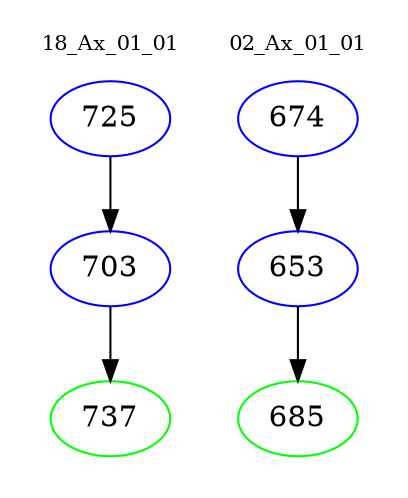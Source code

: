 digraph{
subgraph cluster_0 {
color = white
label = "18_Ax_01_01";
fontsize=10;
T0_725 [label="725", color="blue"]
T0_725 -> T0_703 [color="black"]
T0_703 [label="703", color="blue"]
T0_703 -> T0_737 [color="black"]
T0_737 [label="737", color="green"]
}
subgraph cluster_1 {
color = white
label = "02_Ax_01_01";
fontsize=10;
T1_674 [label="674", color="blue"]
T1_674 -> T1_653 [color="black"]
T1_653 [label="653", color="blue"]
T1_653 -> T1_685 [color="black"]
T1_685 [label="685", color="green"]
}
}
